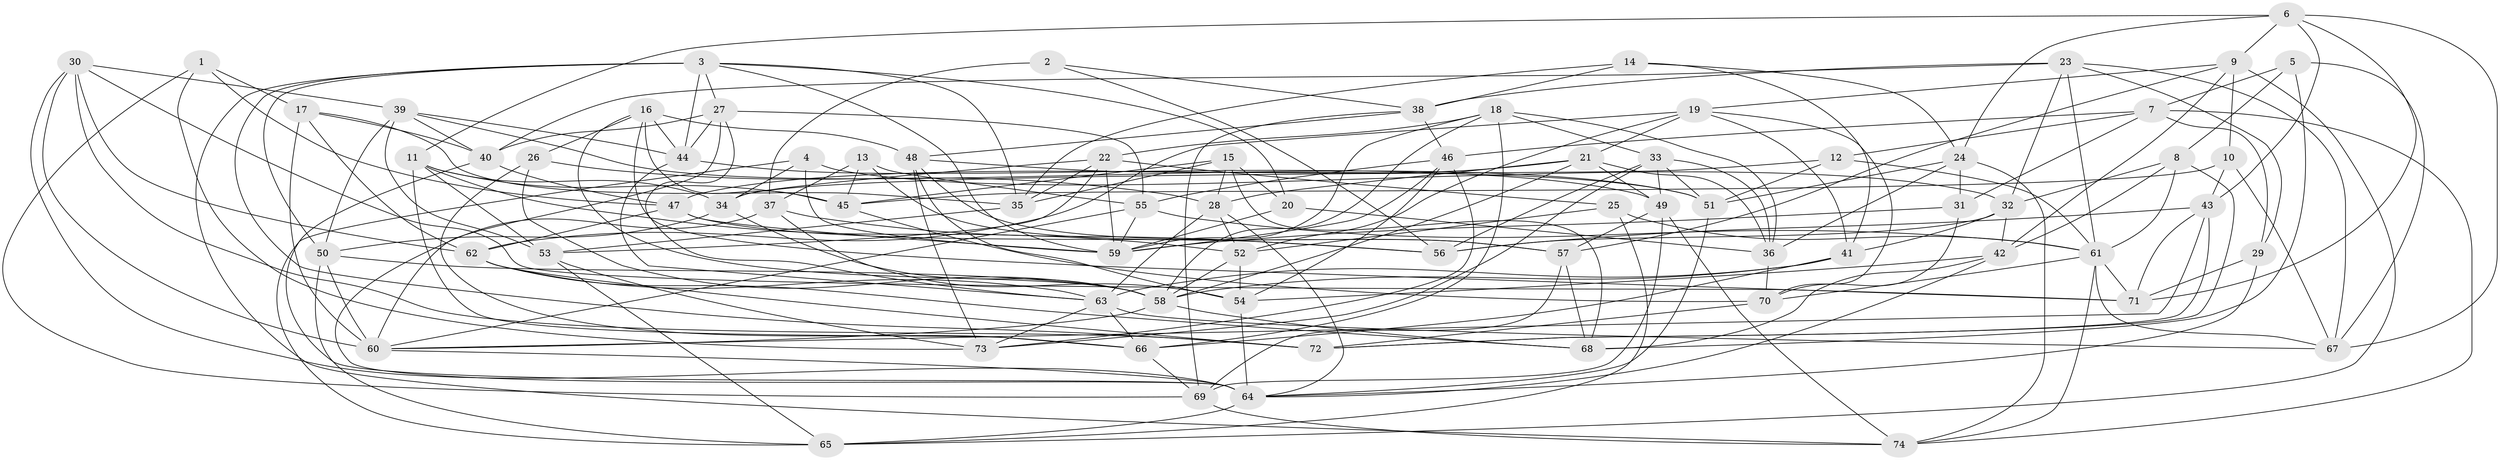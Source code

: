 // original degree distribution, {4: 1.0}
// Generated by graph-tools (version 1.1) at 2025/26/03/09/25 03:26:50]
// undirected, 74 vertices, 217 edges
graph export_dot {
graph [start="1"]
  node [color=gray90,style=filled];
  1;
  2;
  3;
  4;
  5;
  6;
  7;
  8;
  9;
  10;
  11;
  12;
  13;
  14;
  15;
  16;
  17;
  18;
  19;
  20;
  21;
  22;
  23;
  24;
  25;
  26;
  27;
  28;
  29;
  30;
  31;
  32;
  33;
  34;
  35;
  36;
  37;
  38;
  39;
  40;
  41;
  42;
  43;
  44;
  45;
  46;
  47;
  48;
  49;
  50;
  51;
  52;
  53;
  54;
  55;
  56;
  57;
  58;
  59;
  60;
  61;
  62;
  63;
  64;
  65;
  66;
  67;
  68;
  69;
  70;
  71;
  72;
  73;
  74;
  1 -- 17 [weight=1.0];
  1 -- 47 [weight=1.0];
  1 -- 69 [weight=1.0];
  1 -- 73 [weight=1.0];
  2 -- 37 [weight=2.0];
  2 -- 38 [weight=1.0];
  2 -- 56 [weight=1.0];
  3 -- 20 [weight=1.0];
  3 -- 27 [weight=1.0];
  3 -- 35 [weight=1.0];
  3 -- 44 [weight=1.0];
  3 -- 50 [weight=1.0];
  3 -- 59 [weight=1.0];
  3 -- 72 [weight=1.0];
  3 -- 74 [weight=1.0];
  4 -- 32 [weight=1.0];
  4 -- 34 [weight=1.0];
  4 -- 59 [weight=1.0];
  4 -- 65 [weight=1.0];
  5 -- 7 [weight=1.0];
  5 -- 8 [weight=1.0];
  5 -- 67 [weight=1.0];
  5 -- 68 [weight=1.0];
  6 -- 9 [weight=1.0];
  6 -- 11 [weight=1.0];
  6 -- 24 [weight=1.0];
  6 -- 43 [weight=1.0];
  6 -- 67 [weight=1.0];
  6 -- 71 [weight=1.0];
  7 -- 12 [weight=1.0];
  7 -- 29 [weight=1.0];
  7 -- 31 [weight=1.0];
  7 -- 46 [weight=1.0];
  7 -- 74 [weight=1.0];
  8 -- 32 [weight=1.0];
  8 -- 42 [weight=1.0];
  8 -- 61 [weight=2.0];
  8 -- 72 [weight=1.0];
  9 -- 10 [weight=1.0];
  9 -- 19 [weight=1.0];
  9 -- 42 [weight=1.0];
  9 -- 57 [weight=1.0];
  9 -- 65 [weight=1.0];
  10 -- 43 [weight=1.0];
  10 -- 45 [weight=1.0];
  10 -- 67 [weight=1.0];
  11 -- 34 [weight=1.0];
  11 -- 45 [weight=1.0];
  11 -- 52 [weight=1.0];
  11 -- 53 [weight=1.0];
  11 -- 66 [weight=1.0];
  12 -- 34 [weight=1.0];
  12 -- 51 [weight=1.0];
  12 -- 61 [weight=1.0];
  13 -- 37 [weight=1.0];
  13 -- 45 [weight=1.0];
  13 -- 55 [weight=1.0];
  13 -- 57 [weight=1.0];
  14 -- 24 [weight=1.0];
  14 -- 35 [weight=1.0];
  14 -- 38 [weight=1.0];
  14 -- 41 [weight=1.0];
  15 -- 20 [weight=2.0];
  15 -- 28 [weight=1.0];
  15 -- 35 [weight=1.0];
  15 -- 45 [weight=1.0];
  15 -- 68 [weight=1.0];
  16 -- 26 [weight=1.0];
  16 -- 44 [weight=1.0];
  16 -- 45 [weight=1.0];
  16 -- 48 [weight=1.0];
  16 -- 58 [weight=1.0];
  16 -- 71 [weight=1.0];
  17 -- 35 [weight=1.0];
  17 -- 40 [weight=1.0];
  17 -- 60 [weight=1.0];
  17 -- 62 [weight=2.0];
  18 -- 22 [weight=1.0];
  18 -- 33 [weight=1.0];
  18 -- 36 [weight=1.0];
  18 -- 58 [weight=1.0];
  18 -- 59 [weight=1.0];
  18 -- 66 [weight=1.0];
  19 -- 21 [weight=1.0];
  19 -- 41 [weight=1.0];
  19 -- 52 [weight=1.0];
  19 -- 62 [weight=1.0];
  19 -- 70 [weight=1.0];
  20 -- 36 [weight=1.0];
  20 -- 59 [weight=2.0];
  21 -- 28 [weight=1.0];
  21 -- 36 [weight=1.0];
  21 -- 47 [weight=1.0];
  21 -- 49 [weight=1.0];
  21 -- 58 [weight=1.0];
  22 -- 25 [weight=1.0];
  22 -- 34 [weight=1.0];
  22 -- 35 [weight=1.0];
  22 -- 53 [weight=1.0];
  22 -- 59 [weight=1.0];
  23 -- 29 [weight=1.0];
  23 -- 32 [weight=1.0];
  23 -- 38 [weight=1.0];
  23 -- 40 [weight=1.0];
  23 -- 61 [weight=1.0];
  23 -- 67 [weight=1.0];
  24 -- 31 [weight=1.0];
  24 -- 36 [weight=1.0];
  24 -- 51 [weight=1.0];
  24 -- 74 [weight=1.0];
  25 -- 52 [weight=1.0];
  25 -- 61 [weight=1.0];
  25 -- 65 [weight=1.0];
  26 -- 28 [weight=1.0];
  26 -- 58 [weight=1.0];
  26 -- 66 [weight=1.0];
  27 -- 40 [weight=1.0];
  27 -- 44 [weight=1.0];
  27 -- 55 [weight=1.0];
  27 -- 60 [weight=1.0];
  27 -- 63 [weight=1.0];
  28 -- 52 [weight=1.0];
  28 -- 63 [weight=1.0];
  28 -- 64 [weight=1.0];
  29 -- 64 [weight=1.0];
  29 -- 71 [weight=1.0];
  30 -- 39 [weight=1.0];
  30 -- 60 [weight=1.0];
  30 -- 62 [weight=1.0];
  30 -- 64 [weight=1.0];
  30 -- 71 [weight=1.0];
  30 -- 72 [weight=1.0];
  31 -- 59 [weight=1.0];
  31 -- 70 [weight=1.0];
  32 -- 41 [weight=1.0];
  32 -- 42 [weight=1.0];
  32 -- 56 [weight=1.0];
  33 -- 36 [weight=1.0];
  33 -- 49 [weight=1.0];
  33 -- 51 [weight=1.0];
  33 -- 56 [weight=1.0];
  33 -- 73 [weight=1.0];
  34 -- 50 [weight=1.0];
  34 -- 58 [weight=1.0];
  35 -- 53 [weight=1.0];
  36 -- 70 [weight=1.0];
  37 -- 54 [weight=1.0];
  37 -- 56 [weight=1.0];
  37 -- 64 [weight=1.0];
  38 -- 46 [weight=1.0];
  38 -- 48 [weight=1.0];
  38 -- 69 [weight=1.0];
  39 -- 40 [weight=1.0];
  39 -- 44 [weight=1.0];
  39 -- 50 [weight=1.0];
  39 -- 51 [weight=1.0];
  39 -- 53 [weight=1.0];
  40 -- 47 [weight=1.0];
  40 -- 64 [weight=1.0];
  41 -- 58 [weight=1.0];
  41 -- 63 [weight=1.0];
  41 -- 66 [weight=1.0];
  42 -- 54 [weight=1.0];
  42 -- 64 [weight=1.0];
  42 -- 68 [weight=1.0];
  43 -- 56 [weight=1.0];
  43 -- 60 [weight=1.0];
  43 -- 71 [weight=1.0];
  43 -- 72 [weight=1.0];
  44 -- 49 [weight=1.0];
  44 -- 63 [weight=1.0];
  45 -- 70 [weight=1.0];
  46 -- 54 [weight=1.0];
  46 -- 55 [weight=1.0];
  46 -- 59 [weight=1.0];
  46 -- 73 [weight=1.0];
  47 -- 56 [weight=1.0];
  47 -- 59 [weight=1.0];
  47 -- 62 [weight=1.0];
  48 -- 51 [weight=1.0];
  48 -- 54 [weight=1.0];
  48 -- 57 [weight=1.0];
  48 -- 73 [weight=1.0];
  49 -- 57 [weight=1.0];
  49 -- 69 [weight=1.0];
  49 -- 74 [weight=1.0];
  50 -- 58 [weight=1.0];
  50 -- 60 [weight=1.0];
  50 -- 65 [weight=1.0];
  51 -- 64 [weight=1.0];
  52 -- 54 [weight=1.0];
  52 -- 58 [weight=1.0];
  53 -- 65 [weight=1.0];
  53 -- 73 [weight=1.0];
  54 -- 64 [weight=1.0];
  55 -- 59 [weight=1.0];
  55 -- 60 [weight=1.0];
  55 -- 61 [weight=1.0];
  57 -- 68 [weight=1.0];
  57 -- 69 [weight=1.0];
  58 -- 60 [weight=1.0];
  58 -- 68 [weight=1.0];
  60 -- 64 [weight=1.0];
  61 -- 67 [weight=1.0];
  61 -- 70 [weight=1.0];
  61 -- 71 [weight=1.0];
  61 -- 74 [weight=1.0];
  62 -- 63 [weight=1.0];
  62 -- 68 [weight=1.0];
  62 -- 72 [weight=1.0];
  63 -- 66 [weight=1.0];
  63 -- 67 [weight=1.0];
  63 -- 73 [weight=1.0];
  64 -- 65 [weight=1.0];
  66 -- 69 [weight=1.0];
  69 -- 74 [weight=1.0];
  70 -- 72 [weight=1.0];
}
